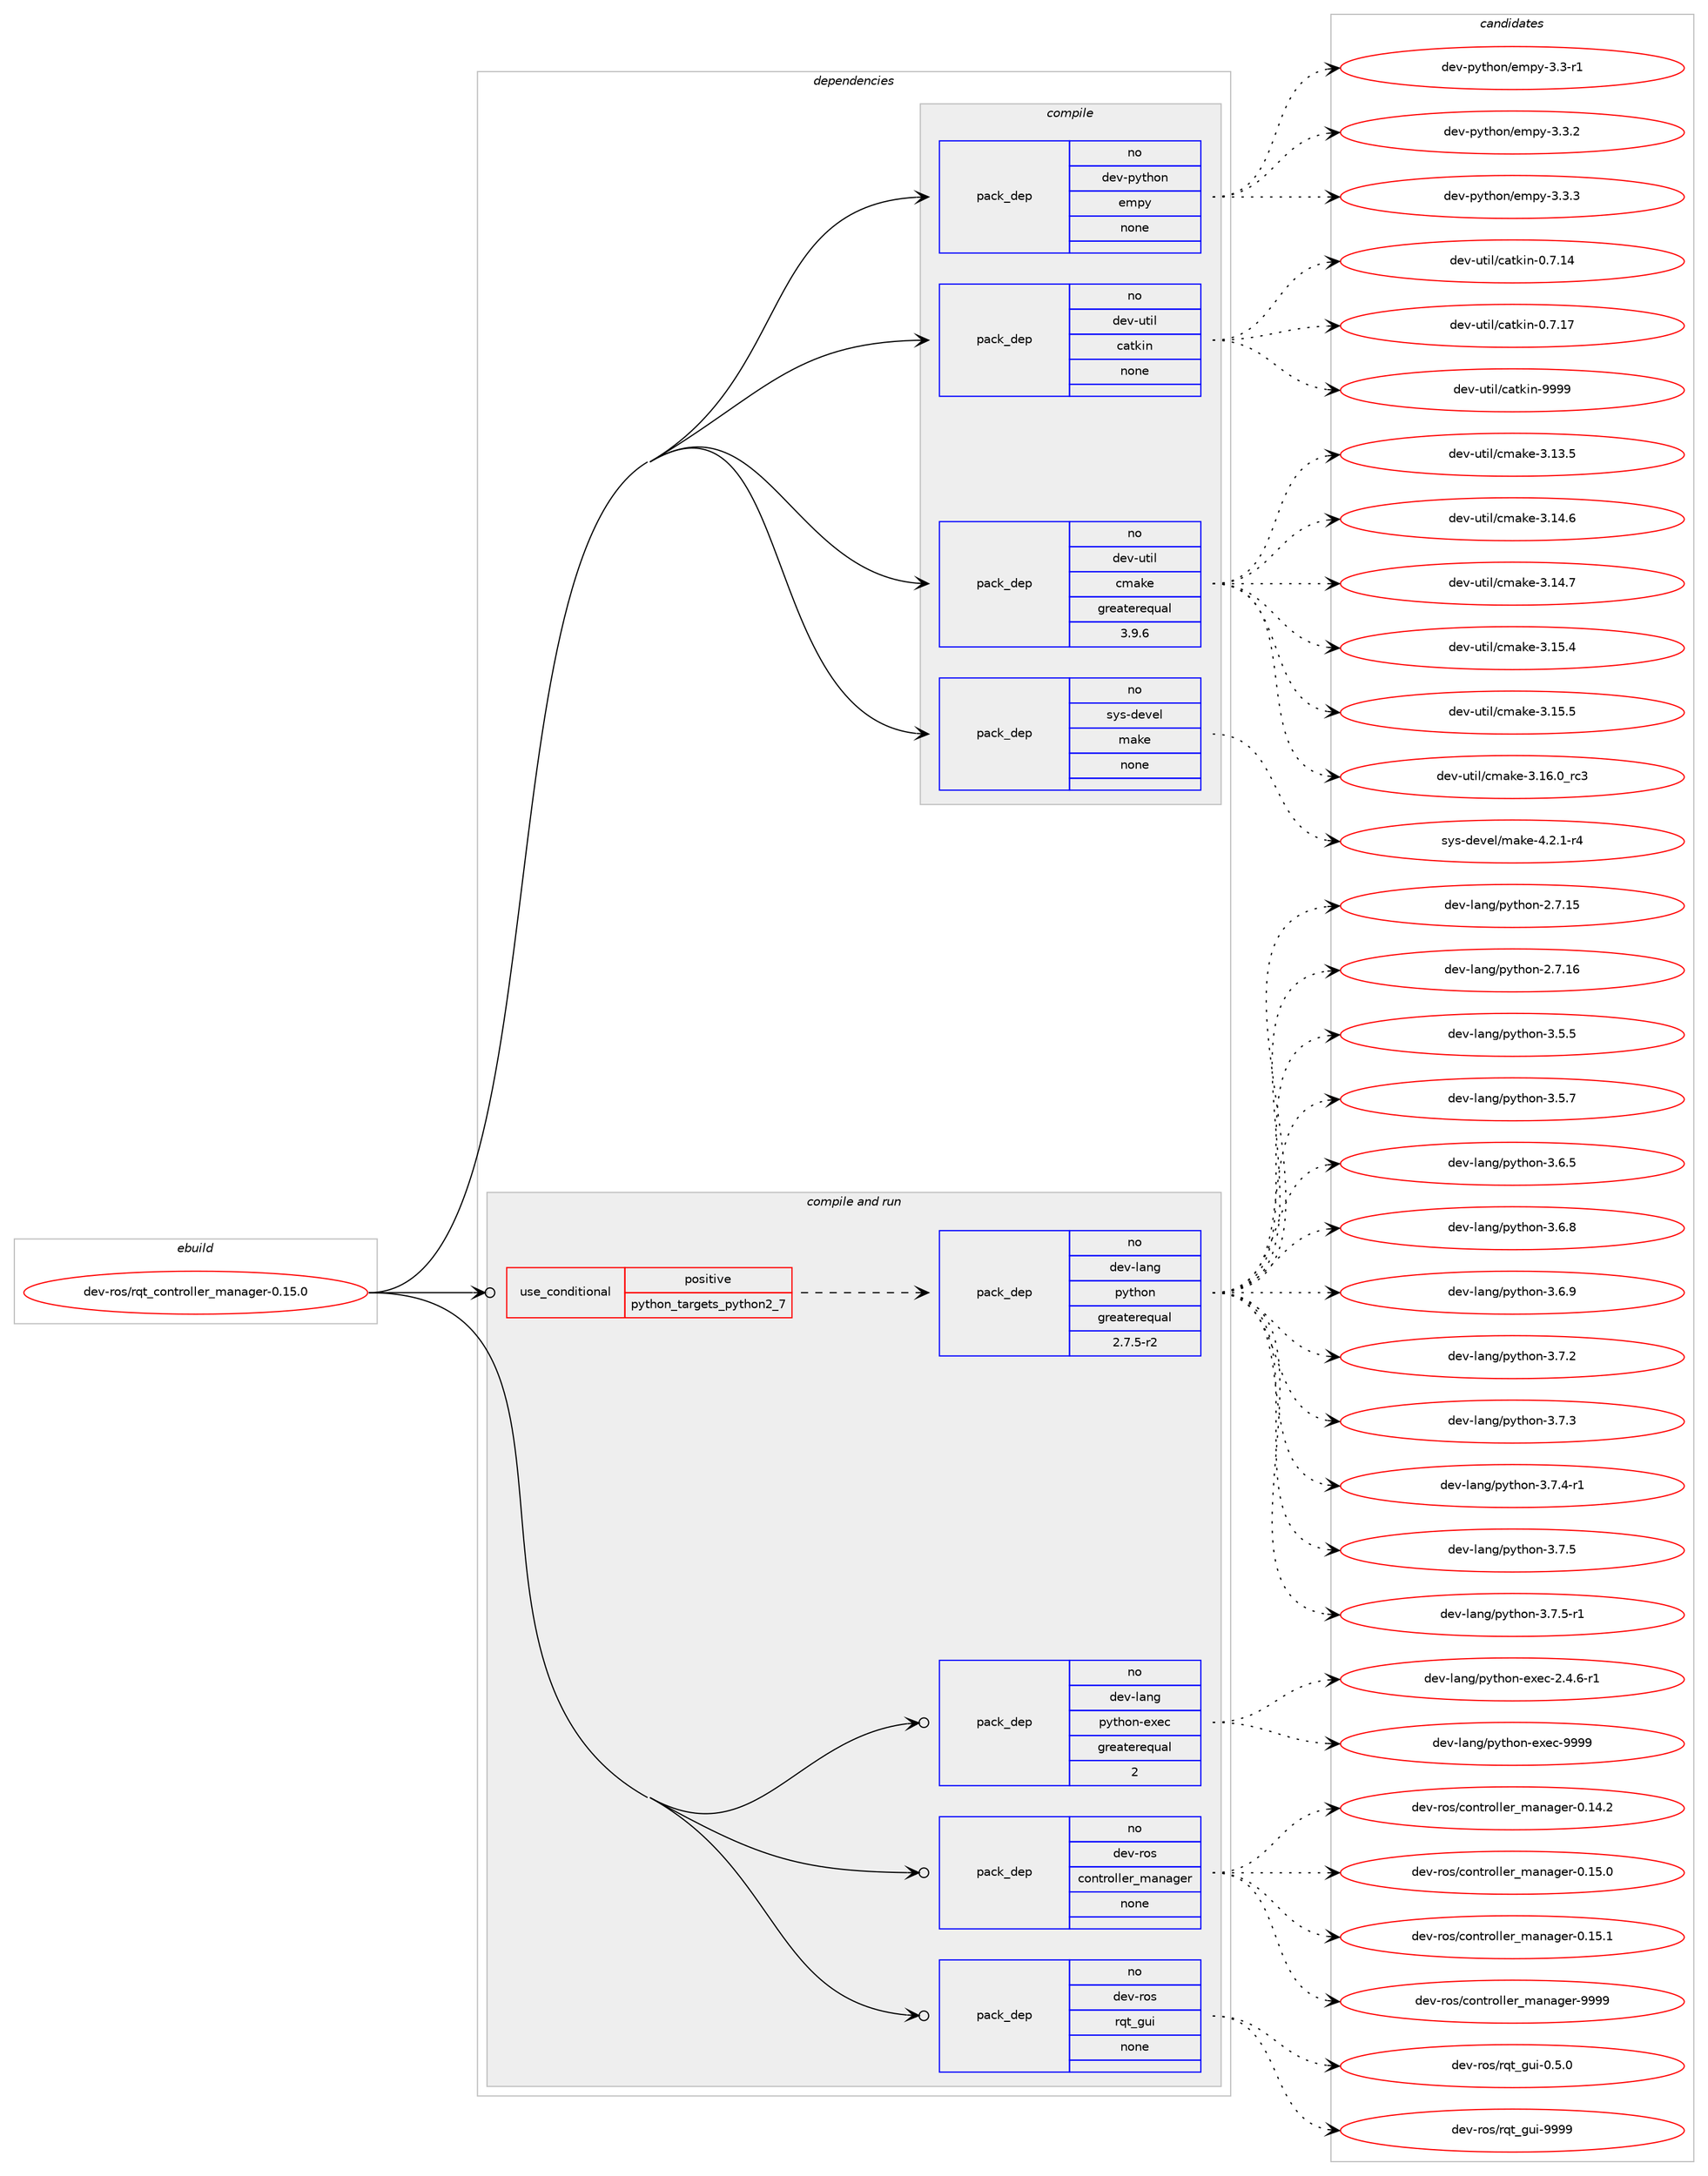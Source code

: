 digraph prolog {

# *************
# Graph options
# *************

newrank=true;
concentrate=true;
compound=true;
graph [rankdir=LR,fontname=Helvetica,fontsize=10,ranksep=1.5];#, ranksep=2.5, nodesep=0.2];
edge  [arrowhead=vee];
node  [fontname=Helvetica,fontsize=10];

# **********
# The ebuild
# **********

subgraph cluster_leftcol {
color=gray;
rank=same;
label=<<i>ebuild</i>>;
id [label="dev-ros/rqt_controller_manager-0.15.0", color=red, width=4, href="../dev-ros/rqt_controller_manager-0.15.0.svg"];
}

# ****************
# The dependencies
# ****************

subgraph cluster_midcol {
color=gray;
label=<<i>dependencies</i>>;
subgraph cluster_compile {
fillcolor="#eeeeee";
style=filled;
label=<<i>compile</i>>;
subgraph pack498116 {
dependency665275 [label=<<TABLE BORDER="0" CELLBORDER="1" CELLSPACING="0" CELLPADDING="4" WIDTH="220"><TR><TD ROWSPAN="6" CELLPADDING="30">pack_dep</TD></TR><TR><TD WIDTH="110">no</TD></TR><TR><TD>dev-python</TD></TR><TR><TD>empy</TD></TR><TR><TD>none</TD></TR><TR><TD></TD></TR></TABLE>>, shape=none, color=blue];
}
id:e -> dependency665275:w [weight=20,style="solid",arrowhead="vee"];
subgraph pack498117 {
dependency665276 [label=<<TABLE BORDER="0" CELLBORDER="1" CELLSPACING="0" CELLPADDING="4" WIDTH="220"><TR><TD ROWSPAN="6" CELLPADDING="30">pack_dep</TD></TR><TR><TD WIDTH="110">no</TD></TR><TR><TD>dev-util</TD></TR><TR><TD>catkin</TD></TR><TR><TD>none</TD></TR><TR><TD></TD></TR></TABLE>>, shape=none, color=blue];
}
id:e -> dependency665276:w [weight=20,style="solid",arrowhead="vee"];
subgraph pack498118 {
dependency665277 [label=<<TABLE BORDER="0" CELLBORDER="1" CELLSPACING="0" CELLPADDING="4" WIDTH="220"><TR><TD ROWSPAN="6" CELLPADDING="30">pack_dep</TD></TR><TR><TD WIDTH="110">no</TD></TR><TR><TD>dev-util</TD></TR><TR><TD>cmake</TD></TR><TR><TD>greaterequal</TD></TR><TR><TD>3.9.6</TD></TR></TABLE>>, shape=none, color=blue];
}
id:e -> dependency665277:w [weight=20,style="solid",arrowhead="vee"];
subgraph pack498119 {
dependency665278 [label=<<TABLE BORDER="0" CELLBORDER="1" CELLSPACING="0" CELLPADDING="4" WIDTH="220"><TR><TD ROWSPAN="6" CELLPADDING="30">pack_dep</TD></TR><TR><TD WIDTH="110">no</TD></TR><TR><TD>sys-devel</TD></TR><TR><TD>make</TD></TR><TR><TD>none</TD></TR><TR><TD></TD></TR></TABLE>>, shape=none, color=blue];
}
id:e -> dependency665278:w [weight=20,style="solid",arrowhead="vee"];
}
subgraph cluster_compileandrun {
fillcolor="#eeeeee";
style=filled;
label=<<i>compile and run</i>>;
subgraph cond155253 {
dependency665279 [label=<<TABLE BORDER="0" CELLBORDER="1" CELLSPACING="0" CELLPADDING="4"><TR><TD ROWSPAN="3" CELLPADDING="10">use_conditional</TD></TR><TR><TD>positive</TD></TR><TR><TD>python_targets_python2_7</TD></TR></TABLE>>, shape=none, color=red];
subgraph pack498120 {
dependency665280 [label=<<TABLE BORDER="0" CELLBORDER="1" CELLSPACING="0" CELLPADDING="4" WIDTH="220"><TR><TD ROWSPAN="6" CELLPADDING="30">pack_dep</TD></TR><TR><TD WIDTH="110">no</TD></TR><TR><TD>dev-lang</TD></TR><TR><TD>python</TD></TR><TR><TD>greaterequal</TD></TR><TR><TD>2.7.5-r2</TD></TR></TABLE>>, shape=none, color=blue];
}
dependency665279:e -> dependency665280:w [weight=20,style="dashed",arrowhead="vee"];
}
id:e -> dependency665279:w [weight=20,style="solid",arrowhead="odotvee"];
subgraph pack498121 {
dependency665281 [label=<<TABLE BORDER="0" CELLBORDER="1" CELLSPACING="0" CELLPADDING="4" WIDTH="220"><TR><TD ROWSPAN="6" CELLPADDING="30">pack_dep</TD></TR><TR><TD WIDTH="110">no</TD></TR><TR><TD>dev-lang</TD></TR><TR><TD>python-exec</TD></TR><TR><TD>greaterequal</TD></TR><TR><TD>2</TD></TR></TABLE>>, shape=none, color=blue];
}
id:e -> dependency665281:w [weight=20,style="solid",arrowhead="odotvee"];
subgraph pack498122 {
dependency665282 [label=<<TABLE BORDER="0" CELLBORDER="1" CELLSPACING="0" CELLPADDING="4" WIDTH="220"><TR><TD ROWSPAN="6" CELLPADDING="30">pack_dep</TD></TR><TR><TD WIDTH="110">no</TD></TR><TR><TD>dev-ros</TD></TR><TR><TD>controller_manager</TD></TR><TR><TD>none</TD></TR><TR><TD></TD></TR></TABLE>>, shape=none, color=blue];
}
id:e -> dependency665282:w [weight=20,style="solid",arrowhead="odotvee"];
subgraph pack498123 {
dependency665283 [label=<<TABLE BORDER="0" CELLBORDER="1" CELLSPACING="0" CELLPADDING="4" WIDTH="220"><TR><TD ROWSPAN="6" CELLPADDING="30">pack_dep</TD></TR><TR><TD WIDTH="110">no</TD></TR><TR><TD>dev-ros</TD></TR><TR><TD>rqt_gui</TD></TR><TR><TD>none</TD></TR><TR><TD></TD></TR></TABLE>>, shape=none, color=blue];
}
id:e -> dependency665283:w [weight=20,style="solid",arrowhead="odotvee"];
}
subgraph cluster_run {
fillcolor="#eeeeee";
style=filled;
label=<<i>run</i>>;
}
}

# **************
# The candidates
# **************

subgraph cluster_choices {
rank=same;
color=gray;
label=<<i>candidates</i>>;

subgraph choice498116 {
color=black;
nodesep=1;
choice1001011184511212111610411111047101109112121455146514511449 [label="dev-python/empy-3.3-r1", color=red, width=4,href="../dev-python/empy-3.3-r1.svg"];
choice1001011184511212111610411111047101109112121455146514650 [label="dev-python/empy-3.3.2", color=red, width=4,href="../dev-python/empy-3.3.2.svg"];
choice1001011184511212111610411111047101109112121455146514651 [label="dev-python/empy-3.3.3", color=red, width=4,href="../dev-python/empy-3.3.3.svg"];
dependency665275:e -> choice1001011184511212111610411111047101109112121455146514511449:w [style=dotted,weight="100"];
dependency665275:e -> choice1001011184511212111610411111047101109112121455146514650:w [style=dotted,weight="100"];
dependency665275:e -> choice1001011184511212111610411111047101109112121455146514651:w [style=dotted,weight="100"];
}
subgraph choice498117 {
color=black;
nodesep=1;
choice1001011184511711610510847999711610710511045484655464952 [label="dev-util/catkin-0.7.14", color=red, width=4,href="../dev-util/catkin-0.7.14.svg"];
choice1001011184511711610510847999711610710511045484655464955 [label="dev-util/catkin-0.7.17", color=red, width=4,href="../dev-util/catkin-0.7.17.svg"];
choice100101118451171161051084799971161071051104557575757 [label="dev-util/catkin-9999", color=red, width=4,href="../dev-util/catkin-9999.svg"];
dependency665276:e -> choice1001011184511711610510847999711610710511045484655464952:w [style=dotted,weight="100"];
dependency665276:e -> choice1001011184511711610510847999711610710511045484655464955:w [style=dotted,weight="100"];
dependency665276:e -> choice100101118451171161051084799971161071051104557575757:w [style=dotted,weight="100"];
}
subgraph choice498118 {
color=black;
nodesep=1;
choice1001011184511711610510847991099710710145514649514653 [label="dev-util/cmake-3.13.5", color=red, width=4,href="../dev-util/cmake-3.13.5.svg"];
choice1001011184511711610510847991099710710145514649524654 [label="dev-util/cmake-3.14.6", color=red, width=4,href="../dev-util/cmake-3.14.6.svg"];
choice1001011184511711610510847991099710710145514649524655 [label="dev-util/cmake-3.14.7", color=red, width=4,href="../dev-util/cmake-3.14.7.svg"];
choice1001011184511711610510847991099710710145514649534652 [label="dev-util/cmake-3.15.4", color=red, width=4,href="../dev-util/cmake-3.15.4.svg"];
choice1001011184511711610510847991099710710145514649534653 [label="dev-util/cmake-3.15.5", color=red, width=4,href="../dev-util/cmake-3.15.5.svg"];
choice1001011184511711610510847991099710710145514649544648951149951 [label="dev-util/cmake-3.16.0_rc3", color=red, width=4,href="../dev-util/cmake-3.16.0_rc3.svg"];
dependency665277:e -> choice1001011184511711610510847991099710710145514649514653:w [style=dotted,weight="100"];
dependency665277:e -> choice1001011184511711610510847991099710710145514649524654:w [style=dotted,weight="100"];
dependency665277:e -> choice1001011184511711610510847991099710710145514649524655:w [style=dotted,weight="100"];
dependency665277:e -> choice1001011184511711610510847991099710710145514649534652:w [style=dotted,weight="100"];
dependency665277:e -> choice1001011184511711610510847991099710710145514649534653:w [style=dotted,weight="100"];
dependency665277:e -> choice1001011184511711610510847991099710710145514649544648951149951:w [style=dotted,weight="100"];
}
subgraph choice498119 {
color=black;
nodesep=1;
choice1151211154510010111810110847109971071014552465046494511452 [label="sys-devel/make-4.2.1-r4", color=red, width=4,href="../sys-devel/make-4.2.1-r4.svg"];
dependency665278:e -> choice1151211154510010111810110847109971071014552465046494511452:w [style=dotted,weight="100"];
}
subgraph choice498120 {
color=black;
nodesep=1;
choice10010111845108971101034711212111610411111045504655464953 [label="dev-lang/python-2.7.15", color=red, width=4,href="../dev-lang/python-2.7.15.svg"];
choice10010111845108971101034711212111610411111045504655464954 [label="dev-lang/python-2.7.16", color=red, width=4,href="../dev-lang/python-2.7.16.svg"];
choice100101118451089711010347112121116104111110455146534653 [label="dev-lang/python-3.5.5", color=red, width=4,href="../dev-lang/python-3.5.5.svg"];
choice100101118451089711010347112121116104111110455146534655 [label="dev-lang/python-3.5.7", color=red, width=4,href="../dev-lang/python-3.5.7.svg"];
choice100101118451089711010347112121116104111110455146544653 [label="dev-lang/python-3.6.5", color=red, width=4,href="../dev-lang/python-3.6.5.svg"];
choice100101118451089711010347112121116104111110455146544656 [label="dev-lang/python-3.6.8", color=red, width=4,href="../dev-lang/python-3.6.8.svg"];
choice100101118451089711010347112121116104111110455146544657 [label="dev-lang/python-3.6.9", color=red, width=4,href="../dev-lang/python-3.6.9.svg"];
choice100101118451089711010347112121116104111110455146554650 [label="dev-lang/python-3.7.2", color=red, width=4,href="../dev-lang/python-3.7.2.svg"];
choice100101118451089711010347112121116104111110455146554651 [label="dev-lang/python-3.7.3", color=red, width=4,href="../dev-lang/python-3.7.3.svg"];
choice1001011184510897110103471121211161041111104551465546524511449 [label="dev-lang/python-3.7.4-r1", color=red, width=4,href="../dev-lang/python-3.7.4-r1.svg"];
choice100101118451089711010347112121116104111110455146554653 [label="dev-lang/python-3.7.5", color=red, width=4,href="../dev-lang/python-3.7.5.svg"];
choice1001011184510897110103471121211161041111104551465546534511449 [label="dev-lang/python-3.7.5-r1", color=red, width=4,href="../dev-lang/python-3.7.5-r1.svg"];
dependency665280:e -> choice10010111845108971101034711212111610411111045504655464953:w [style=dotted,weight="100"];
dependency665280:e -> choice10010111845108971101034711212111610411111045504655464954:w [style=dotted,weight="100"];
dependency665280:e -> choice100101118451089711010347112121116104111110455146534653:w [style=dotted,weight="100"];
dependency665280:e -> choice100101118451089711010347112121116104111110455146534655:w [style=dotted,weight="100"];
dependency665280:e -> choice100101118451089711010347112121116104111110455146544653:w [style=dotted,weight="100"];
dependency665280:e -> choice100101118451089711010347112121116104111110455146544656:w [style=dotted,weight="100"];
dependency665280:e -> choice100101118451089711010347112121116104111110455146544657:w [style=dotted,weight="100"];
dependency665280:e -> choice100101118451089711010347112121116104111110455146554650:w [style=dotted,weight="100"];
dependency665280:e -> choice100101118451089711010347112121116104111110455146554651:w [style=dotted,weight="100"];
dependency665280:e -> choice1001011184510897110103471121211161041111104551465546524511449:w [style=dotted,weight="100"];
dependency665280:e -> choice100101118451089711010347112121116104111110455146554653:w [style=dotted,weight="100"];
dependency665280:e -> choice1001011184510897110103471121211161041111104551465546534511449:w [style=dotted,weight="100"];
}
subgraph choice498121 {
color=black;
nodesep=1;
choice10010111845108971101034711212111610411111045101120101994550465246544511449 [label="dev-lang/python-exec-2.4.6-r1", color=red, width=4,href="../dev-lang/python-exec-2.4.6-r1.svg"];
choice10010111845108971101034711212111610411111045101120101994557575757 [label="dev-lang/python-exec-9999", color=red, width=4,href="../dev-lang/python-exec-9999.svg"];
dependency665281:e -> choice10010111845108971101034711212111610411111045101120101994550465246544511449:w [style=dotted,weight="100"];
dependency665281:e -> choice10010111845108971101034711212111610411111045101120101994557575757:w [style=dotted,weight="100"];
}
subgraph choice498122 {
color=black;
nodesep=1;
choice10010111845114111115479911111011611411110810810111495109971109710310111445484649524650 [label="dev-ros/controller_manager-0.14.2", color=red, width=4,href="../dev-ros/controller_manager-0.14.2.svg"];
choice10010111845114111115479911111011611411110810810111495109971109710310111445484649534648 [label="dev-ros/controller_manager-0.15.0", color=red, width=4,href="../dev-ros/controller_manager-0.15.0.svg"];
choice10010111845114111115479911111011611411110810810111495109971109710310111445484649534649 [label="dev-ros/controller_manager-0.15.1", color=red, width=4,href="../dev-ros/controller_manager-0.15.1.svg"];
choice1001011184511411111547991111101161141111081081011149510997110971031011144557575757 [label="dev-ros/controller_manager-9999", color=red, width=4,href="../dev-ros/controller_manager-9999.svg"];
dependency665282:e -> choice10010111845114111115479911111011611411110810810111495109971109710310111445484649524650:w [style=dotted,weight="100"];
dependency665282:e -> choice10010111845114111115479911111011611411110810810111495109971109710310111445484649534648:w [style=dotted,weight="100"];
dependency665282:e -> choice10010111845114111115479911111011611411110810810111495109971109710310111445484649534649:w [style=dotted,weight="100"];
dependency665282:e -> choice1001011184511411111547991111101161141111081081011149510997110971031011144557575757:w [style=dotted,weight="100"];
}
subgraph choice498123 {
color=black;
nodesep=1;
choice100101118451141111154711411311695103117105454846534648 [label="dev-ros/rqt_gui-0.5.0", color=red, width=4,href="../dev-ros/rqt_gui-0.5.0.svg"];
choice1001011184511411111547114113116951031171054557575757 [label="dev-ros/rqt_gui-9999", color=red, width=4,href="../dev-ros/rqt_gui-9999.svg"];
dependency665283:e -> choice100101118451141111154711411311695103117105454846534648:w [style=dotted,weight="100"];
dependency665283:e -> choice1001011184511411111547114113116951031171054557575757:w [style=dotted,weight="100"];
}
}

}
